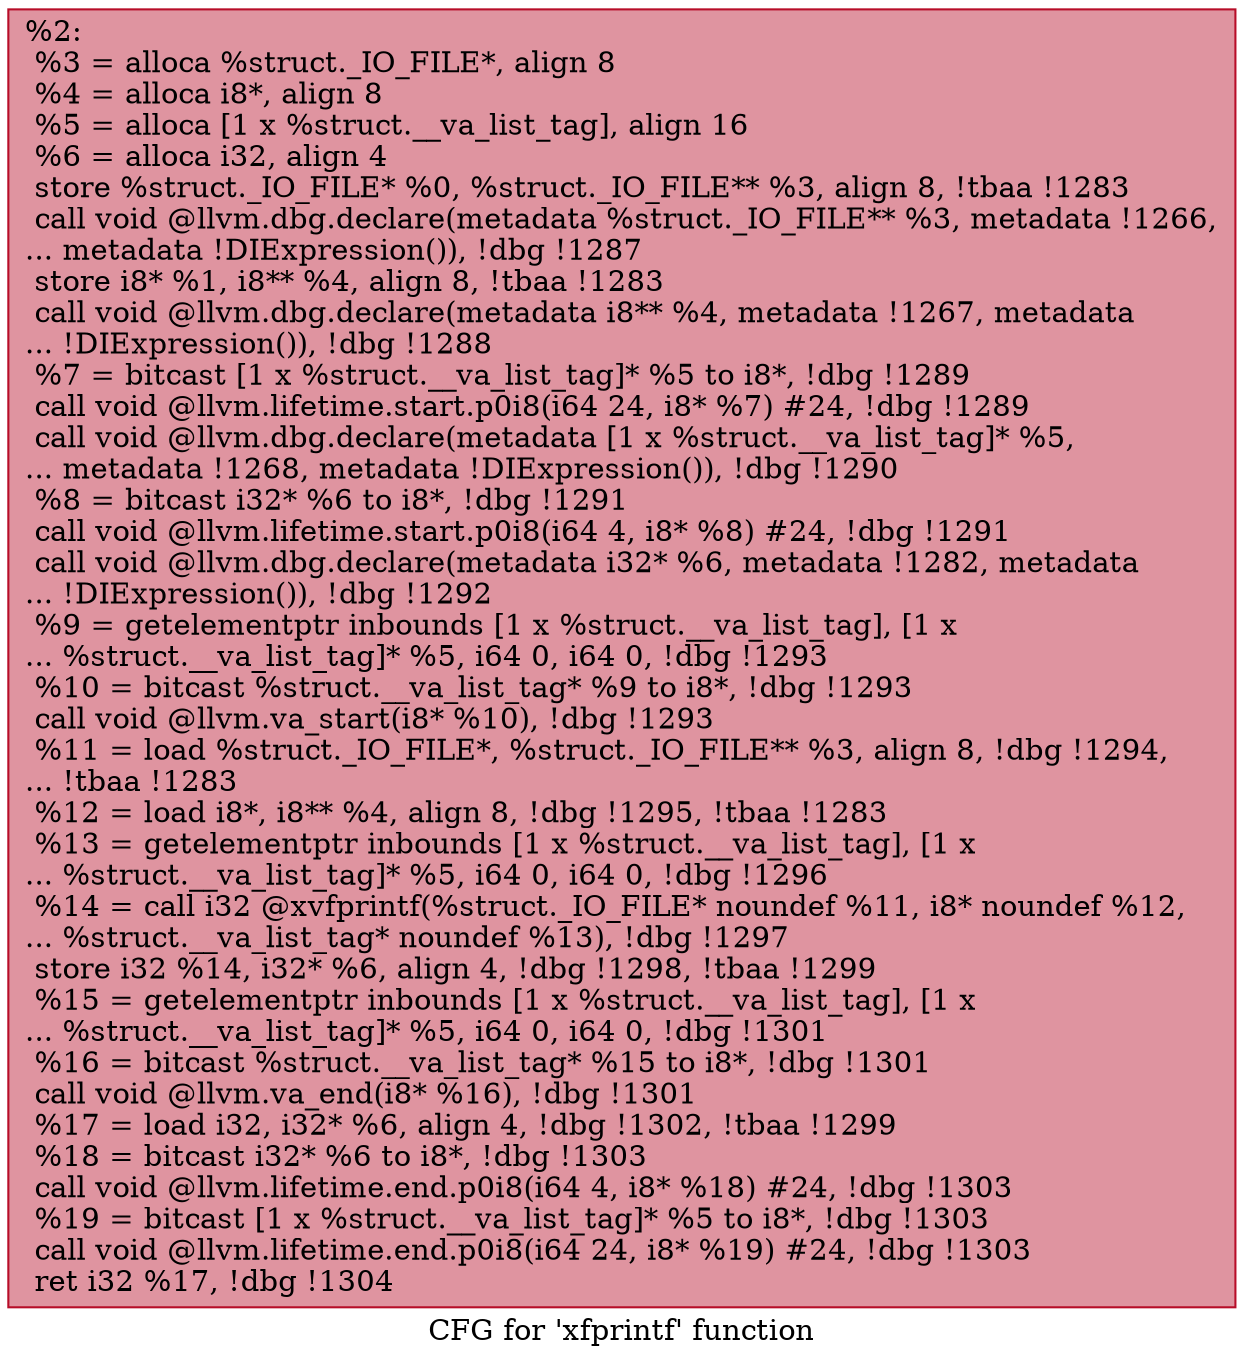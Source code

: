 digraph "CFG for 'xfprintf' function" {
	label="CFG for 'xfprintf' function";

	Node0xb73310 [shape=record,color="#b70d28ff", style=filled, fillcolor="#b70d2870",label="{%2:\l  %3 = alloca %struct._IO_FILE*, align 8\l  %4 = alloca i8*, align 8\l  %5 = alloca [1 x %struct.__va_list_tag], align 16\l  %6 = alloca i32, align 4\l  store %struct._IO_FILE* %0, %struct._IO_FILE** %3, align 8, !tbaa !1283\l  call void @llvm.dbg.declare(metadata %struct._IO_FILE** %3, metadata !1266,\l... metadata !DIExpression()), !dbg !1287\l  store i8* %1, i8** %4, align 8, !tbaa !1283\l  call void @llvm.dbg.declare(metadata i8** %4, metadata !1267, metadata\l... !DIExpression()), !dbg !1288\l  %7 = bitcast [1 x %struct.__va_list_tag]* %5 to i8*, !dbg !1289\l  call void @llvm.lifetime.start.p0i8(i64 24, i8* %7) #24, !dbg !1289\l  call void @llvm.dbg.declare(metadata [1 x %struct.__va_list_tag]* %5,\l... metadata !1268, metadata !DIExpression()), !dbg !1290\l  %8 = bitcast i32* %6 to i8*, !dbg !1291\l  call void @llvm.lifetime.start.p0i8(i64 4, i8* %8) #24, !dbg !1291\l  call void @llvm.dbg.declare(metadata i32* %6, metadata !1282, metadata\l... !DIExpression()), !dbg !1292\l  %9 = getelementptr inbounds [1 x %struct.__va_list_tag], [1 x\l... %struct.__va_list_tag]* %5, i64 0, i64 0, !dbg !1293\l  %10 = bitcast %struct.__va_list_tag* %9 to i8*, !dbg !1293\l  call void @llvm.va_start(i8* %10), !dbg !1293\l  %11 = load %struct._IO_FILE*, %struct._IO_FILE** %3, align 8, !dbg !1294,\l... !tbaa !1283\l  %12 = load i8*, i8** %4, align 8, !dbg !1295, !tbaa !1283\l  %13 = getelementptr inbounds [1 x %struct.__va_list_tag], [1 x\l... %struct.__va_list_tag]* %5, i64 0, i64 0, !dbg !1296\l  %14 = call i32 @xvfprintf(%struct._IO_FILE* noundef %11, i8* noundef %12,\l... %struct.__va_list_tag* noundef %13), !dbg !1297\l  store i32 %14, i32* %6, align 4, !dbg !1298, !tbaa !1299\l  %15 = getelementptr inbounds [1 x %struct.__va_list_tag], [1 x\l... %struct.__va_list_tag]* %5, i64 0, i64 0, !dbg !1301\l  %16 = bitcast %struct.__va_list_tag* %15 to i8*, !dbg !1301\l  call void @llvm.va_end(i8* %16), !dbg !1301\l  %17 = load i32, i32* %6, align 4, !dbg !1302, !tbaa !1299\l  %18 = bitcast i32* %6 to i8*, !dbg !1303\l  call void @llvm.lifetime.end.p0i8(i64 4, i8* %18) #24, !dbg !1303\l  %19 = bitcast [1 x %struct.__va_list_tag]* %5 to i8*, !dbg !1303\l  call void @llvm.lifetime.end.p0i8(i64 24, i8* %19) #24, !dbg !1303\l  ret i32 %17, !dbg !1304\l}"];
}
